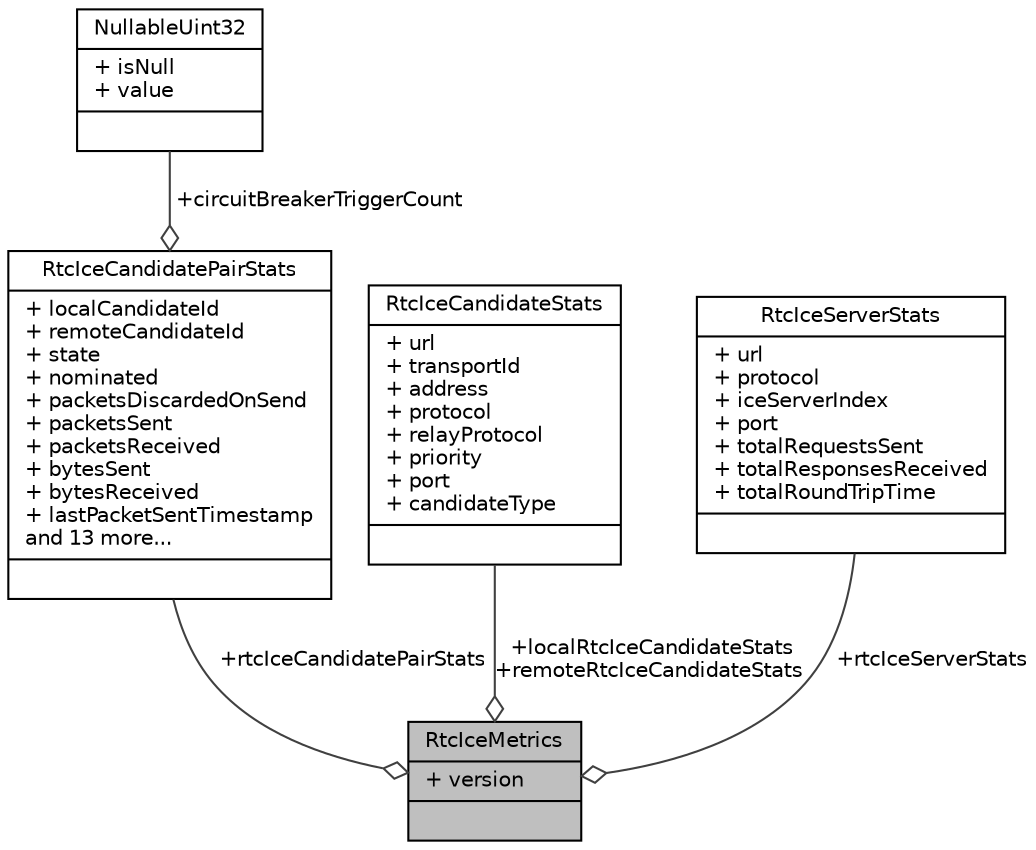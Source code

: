 digraph "RtcIceMetrics"
{
 // LATEX_PDF_SIZE
  edge [fontname="Helvetica",fontsize="10",labelfontname="Helvetica",labelfontsize="10"];
  node [fontname="Helvetica",fontsize="10",shape=record];
  Node1 [label="{RtcIceMetrics\n|+ version\l|}",height=0.2,width=0.4,color="black", fillcolor="grey75", style="filled", fontcolor="black",tooltip=" "];
  Node2 -> Node1 [color="grey25",fontsize="10",style="solid",label=" +rtcIceCandidatePairStats" ,arrowhead="odiamond",fontname="Helvetica"];
  Node2 [label="{RtcIceCandidatePairStats\n|+ localCandidateId\l+ remoteCandidateId\l+ state\l+ nominated\l+ packetsDiscardedOnSend\l+ packetsSent\l+ packetsReceived\l+ bytesSent\l+ bytesReceived\l+ lastPacketSentTimestamp\land 13 more...\l|}",height=0.2,width=0.4,color="black", fillcolor="white", style="filled",URL="$structRtcIceCandidatePairStats.html",tooltip="RtcIceCandidatePairStats Stats related to the local-remote ICE candidate pair."];
  Node3 -> Node2 [color="grey25",fontsize="10",style="solid",label=" +circuitBreakerTriggerCount" ,arrowhead="odiamond",fontname="Helvetica"];
  Node3 [label="{NullableUint32\n|+ isNull\l+ value\l|}",height=0.2,width=0.4,color="black", fillcolor="white", style="filled",URL="$structNullableUint32.html",tooltip="Custom data type to allow setting UINT32 data type to NULL since C does not support setting basic dat..."];
  Node4 -> Node1 [color="grey25",fontsize="10",style="solid",label=" +localRtcIceCandidateStats\n+remoteRtcIceCandidateStats" ,arrowhead="odiamond",fontname="Helvetica"];
  Node4 [label="{RtcIceCandidateStats\n|+ url\l+ transportId\l+ address\l+ protocol\l+ relayProtocol\l+ priority\l+ port\l+ candidateType\l|}",height=0.2,width=0.4,color="black", fillcolor="white", style="filled",URL="$structRtcIceCandidateStats.html",tooltip=": RtcIceCandidateStats Stats related to a specific candidate in a pair"];
  Node5 -> Node1 [color="grey25",fontsize="10",style="solid",label=" +rtcIceServerStats" ,arrowhead="odiamond",fontname="Helvetica"];
  Node5 [label="{RtcIceServerStats\n|+ url\l+ protocol\l+ iceServerIndex\l+ port\l+ totalRequestsSent\l+ totalResponsesReceived\l+ totalRoundTripTime\l|}",height=0.2,width=0.4,color="black", fillcolor="white", style="filled",URL="$structRtcIceServerStats.html",tooltip=": RtcIceServerStats Stats related to the ICE Server"];
}

